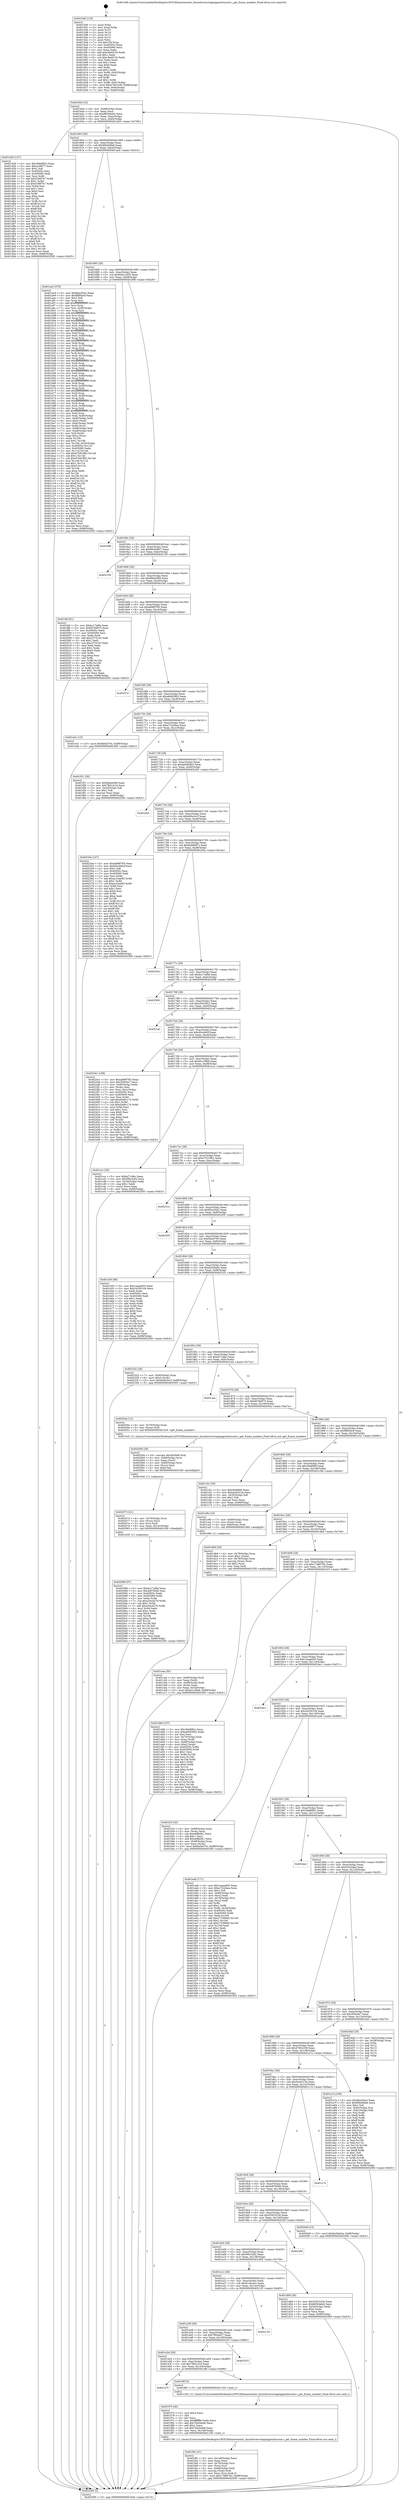 digraph "0x4015d0" {
  label = "0x4015d0 (/mnt/c/Users/mathe/Desktop/tcc/POCII/binaries/extr_linuxdriversstaginggreybususb.c_get_frame_number_Final-ollvm.out::main(0))"
  labelloc = "t"
  node[shape=record]

  Entry [label="",width=0.3,height=0.3,shape=circle,fillcolor=black,style=filled]
  "0x401644" [label="{
     0x401644 [32]\l
     | [instrs]\l
     &nbsp;&nbsp;0x401644 \<+6\>: mov -0x98(%rbp),%eax\l
     &nbsp;&nbsp;0x40164a \<+2\>: mov %eax,%ecx\l
     &nbsp;&nbsp;0x40164c \<+6\>: sub $0x8830deb0,%ecx\l
     &nbsp;&nbsp;0x401652 \<+6\>: mov %eax,-0xac(%rbp)\l
     &nbsp;&nbsp;0x401658 \<+6\>: mov %ecx,-0xb0(%rbp)\l
     &nbsp;&nbsp;0x40165e \<+6\>: je 0000000000401d26 \<main+0x756\>\l
  }"]
  "0x401d26" [label="{
     0x401d26 [147]\l
     | [instrs]\l
     &nbsp;&nbsp;0x401d26 \<+5\>: mov $0x3bb6f82c,%eax\l
     &nbsp;&nbsp;0x401d2b \<+5\>: mov $0xce3f877,%ecx\l
     &nbsp;&nbsp;0x401d30 \<+2\>: mov $0x1,%dl\l
     &nbsp;&nbsp;0x401d32 \<+7\>: mov 0x40505c,%esi\l
     &nbsp;&nbsp;0x401d39 \<+7\>: mov 0x405060,%edi\l
     &nbsp;&nbsp;0x401d40 \<+3\>: mov %esi,%r8d\l
     &nbsp;&nbsp;0x401d43 \<+7\>: add $0xf196f7e7,%r8d\l
     &nbsp;&nbsp;0x401d4a \<+4\>: sub $0x1,%r8d\l
     &nbsp;&nbsp;0x401d4e \<+7\>: sub $0xf196f7e7,%r8d\l
     &nbsp;&nbsp;0x401d55 \<+4\>: imul %r8d,%esi\l
     &nbsp;&nbsp;0x401d59 \<+3\>: and $0x1,%esi\l
     &nbsp;&nbsp;0x401d5c \<+3\>: cmp $0x0,%esi\l
     &nbsp;&nbsp;0x401d5f \<+4\>: sete %r9b\l
     &nbsp;&nbsp;0x401d63 \<+3\>: cmp $0xa,%edi\l
     &nbsp;&nbsp;0x401d66 \<+4\>: setl %r10b\l
     &nbsp;&nbsp;0x401d6a \<+3\>: mov %r9b,%r11b\l
     &nbsp;&nbsp;0x401d6d \<+4\>: xor $0xff,%r11b\l
     &nbsp;&nbsp;0x401d71 \<+3\>: mov %r10b,%bl\l
     &nbsp;&nbsp;0x401d74 \<+3\>: xor $0xff,%bl\l
     &nbsp;&nbsp;0x401d77 \<+3\>: xor $0x0,%dl\l
     &nbsp;&nbsp;0x401d7a \<+3\>: mov %r11b,%r14b\l
     &nbsp;&nbsp;0x401d7d \<+4\>: and $0x0,%r14b\l
     &nbsp;&nbsp;0x401d81 \<+3\>: and %dl,%r9b\l
     &nbsp;&nbsp;0x401d84 \<+3\>: mov %bl,%r15b\l
     &nbsp;&nbsp;0x401d87 \<+4\>: and $0x0,%r15b\l
     &nbsp;&nbsp;0x401d8b \<+3\>: and %dl,%r10b\l
     &nbsp;&nbsp;0x401d8e \<+3\>: or %r9b,%r14b\l
     &nbsp;&nbsp;0x401d91 \<+3\>: or %r10b,%r15b\l
     &nbsp;&nbsp;0x401d94 \<+3\>: xor %r15b,%r14b\l
     &nbsp;&nbsp;0x401d97 \<+3\>: or %bl,%r11b\l
     &nbsp;&nbsp;0x401d9a \<+4\>: xor $0xff,%r11b\l
     &nbsp;&nbsp;0x401d9e \<+3\>: or $0x0,%dl\l
     &nbsp;&nbsp;0x401da1 \<+3\>: and %dl,%r11b\l
     &nbsp;&nbsp;0x401da4 \<+3\>: or %r11b,%r14b\l
     &nbsp;&nbsp;0x401da7 \<+4\>: test $0x1,%r14b\l
     &nbsp;&nbsp;0x401dab \<+3\>: cmovne %ecx,%eax\l
     &nbsp;&nbsp;0x401dae \<+6\>: mov %eax,-0x98(%rbp)\l
     &nbsp;&nbsp;0x401db4 \<+5\>: jmp 0000000000402595 \<main+0xfc5\>\l
  }"]
  "0x401664" [label="{
     0x401664 [28]\l
     | [instrs]\l
     &nbsp;&nbsp;0x401664 \<+5\>: jmp 0000000000401669 \<main+0x99\>\l
     &nbsp;&nbsp;0x401669 \<+6\>: mov -0xac(%rbp),%eax\l
     &nbsp;&nbsp;0x40166f \<+5\>: sub $0x90b0d9a6,%eax\l
     &nbsp;&nbsp;0x401674 \<+6\>: mov %eax,-0xb4(%rbp)\l
     &nbsp;&nbsp;0x40167a \<+6\>: je 0000000000401ae4 \<main+0x514\>\l
  }"]
  Exit [label="",width=0.3,height=0.3,shape=circle,fillcolor=black,style=filled,peripheries=2]
  "0x401ae4" [label="{
     0x401ae4 [376]\l
     | [instrs]\l
     &nbsp;&nbsp;0x401ae4 \<+5\>: mov $0xf0ac05a2,%eax\l
     &nbsp;&nbsp;0x401ae9 \<+5\>: mov $0xffdf5dc9,%ecx\l
     &nbsp;&nbsp;0x401aee \<+2\>: mov $0x1,%dl\l
     &nbsp;&nbsp;0x401af0 \<+3\>: mov %rsp,%rsi\l
     &nbsp;&nbsp;0x401af3 \<+4\>: add $0xfffffffffffffff0,%rsi\l
     &nbsp;&nbsp;0x401af7 \<+3\>: mov %rsi,%rsp\l
     &nbsp;&nbsp;0x401afa \<+7\>: mov %rsi,-0x90(%rbp)\l
     &nbsp;&nbsp;0x401b01 \<+3\>: mov %rsp,%rsi\l
     &nbsp;&nbsp;0x401b04 \<+4\>: add $0xfffffffffffffff0,%rsi\l
     &nbsp;&nbsp;0x401b08 \<+3\>: mov %rsi,%rsp\l
     &nbsp;&nbsp;0x401b0b \<+3\>: mov %rsp,%rdi\l
     &nbsp;&nbsp;0x401b0e \<+4\>: add $0xfffffffffffffff0,%rdi\l
     &nbsp;&nbsp;0x401b12 \<+3\>: mov %rdi,%rsp\l
     &nbsp;&nbsp;0x401b15 \<+7\>: mov %rdi,-0x88(%rbp)\l
     &nbsp;&nbsp;0x401b1c \<+3\>: mov %rsp,%rdi\l
     &nbsp;&nbsp;0x401b1f \<+4\>: add $0xfffffffffffffff0,%rdi\l
     &nbsp;&nbsp;0x401b23 \<+3\>: mov %rdi,%rsp\l
     &nbsp;&nbsp;0x401b26 \<+4\>: mov %rdi,-0x80(%rbp)\l
     &nbsp;&nbsp;0x401b2a \<+3\>: mov %rsp,%rdi\l
     &nbsp;&nbsp;0x401b2d \<+4\>: add $0xfffffffffffffff0,%rdi\l
     &nbsp;&nbsp;0x401b31 \<+3\>: mov %rdi,%rsp\l
     &nbsp;&nbsp;0x401b34 \<+4\>: mov %rdi,-0x78(%rbp)\l
     &nbsp;&nbsp;0x401b38 \<+3\>: mov %rsp,%rdi\l
     &nbsp;&nbsp;0x401b3b \<+4\>: add $0xfffffffffffffff0,%rdi\l
     &nbsp;&nbsp;0x401b3f \<+3\>: mov %rdi,%rsp\l
     &nbsp;&nbsp;0x401b42 \<+4\>: mov %rdi,-0x70(%rbp)\l
     &nbsp;&nbsp;0x401b46 \<+3\>: mov %rsp,%rdi\l
     &nbsp;&nbsp;0x401b49 \<+4\>: add $0xfffffffffffffff0,%rdi\l
     &nbsp;&nbsp;0x401b4d \<+3\>: mov %rdi,%rsp\l
     &nbsp;&nbsp;0x401b50 \<+4\>: mov %rdi,-0x68(%rbp)\l
     &nbsp;&nbsp;0x401b54 \<+3\>: mov %rsp,%rdi\l
     &nbsp;&nbsp;0x401b57 \<+4\>: add $0xfffffffffffffff0,%rdi\l
     &nbsp;&nbsp;0x401b5b \<+3\>: mov %rdi,%rsp\l
     &nbsp;&nbsp;0x401b5e \<+4\>: mov %rdi,-0x60(%rbp)\l
     &nbsp;&nbsp;0x401b62 \<+3\>: mov %rsp,%rdi\l
     &nbsp;&nbsp;0x401b65 \<+4\>: add $0xfffffffffffffff0,%rdi\l
     &nbsp;&nbsp;0x401b69 \<+3\>: mov %rdi,%rsp\l
     &nbsp;&nbsp;0x401b6c \<+4\>: mov %rdi,-0x58(%rbp)\l
     &nbsp;&nbsp;0x401b70 \<+3\>: mov %rsp,%rdi\l
     &nbsp;&nbsp;0x401b73 \<+4\>: add $0xfffffffffffffff0,%rdi\l
     &nbsp;&nbsp;0x401b77 \<+3\>: mov %rdi,%rsp\l
     &nbsp;&nbsp;0x401b7a \<+4\>: mov %rdi,-0x50(%rbp)\l
     &nbsp;&nbsp;0x401b7e \<+3\>: mov %rsp,%rdi\l
     &nbsp;&nbsp;0x401b81 \<+4\>: add $0xfffffffffffffff0,%rdi\l
     &nbsp;&nbsp;0x401b85 \<+3\>: mov %rdi,%rsp\l
     &nbsp;&nbsp;0x401b88 \<+4\>: mov %rdi,-0x48(%rbp)\l
     &nbsp;&nbsp;0x401b8c \<+3\>: mov %rsp,%rdi\l
     &nbsp;&nbsp;0x401b8f \<+4\>: add $0xfffffffffffffff0,%rdi\l
     &nbsp;&nbsp;0x401b93 \<+3\>: mov %rdi,%rsp\l
     &nbsp;&nbsp;0x401b96 \<+4\>: mov %rdi,-0x40(%rbp)\l
     &nbsp;&nbsp;0x401b9a \<+7\>: mov -0x90(%rbp),%rdi\l
     &nbsp;&nbsp;0x401ba1 \<+6\>: movl $0x0,(%rdi)\l
     &nbsp;&nbsp;0x401ba7 \<+7\>: mov -0x9c(%rbp),%r8d\l
     &nbsp;&nbsp;0x401bae \<+3\>: mov %r8d,(%rsi)\l
     &nbsp;&nbsp;0x401bb1 \<+7\>: mov -0x88(%rbp),%rdi\l
     &nbsp;&nbsp;0x401bb8 \<+7\>: mov -0xa8(%rbp),%r9\l
     &nbsp;&nbsp;0x401bbf \<+3\>: mov %r9,(%rdi)\l
     &nbsp;&nbsp;0x401bc2 \<+3\>: cmpl $0x2,(%rsi)\l
     &nbsp;&nbsp;0x401bc5 \<+4\>: setne %r10b\l
     &nbsp;&nbsp;0x401bc9 \<+4\>: and $0x1,%r10b\l
     &nbsp;&nbsp;0x401bcd \<+4\>: mov %r10b,-0x35(%rbp)\l
     &nbsp;&nbsp;0x401bd1 \<+8\>: mov 0x40505c,%r11d\l
     &nbsp;&nbsp;0x401bd9 \<+7\>: mov 0x405060,%ebx\l
     &nbsp;&nbsp;0x401be0 \<+3\>: mov %r11d,%r14d\l
     &nbsp;&nbsp;0x401be3 \<+7\>: add $0xd7b91883,%r14d\l
     &nbsp;&nbsp;0x401bea \<+4\>: sub $0x1,%r14d\l
     &nbsp;&nbsp;0x401bee \<+7\>: sub $0xd7b91883,%r14d\l
     &nbsp;&nbsp;0x401bf5 \<+4\>: imul %r14d,%r11d\l
     &nbsp;&nbsp;0x401bf9 \<+4\>: and $0x1,%r11d\l
     &nbsp;&nbsp;0x401bfd \<+4\>: cmp $0x0,%r11d\l
     &nbsp;&nbsp;0x401c01 \<+4\>: sete %r10b\l
     &nbsp;&nbsp;0x401c05 \<+3\>: cmp $0xa,%ebx\l
     &nbsp;&nbsp;0x401c08 \<+4\>: setl %r15b\l
     &nbsp;&nbsp;0x401c0c \<+3\>: mov %r10b,%r12b\l
     &nbsp;&nbsp;0x401c0f \<+4\>: xor $0xff,%r12b\l
     &nbsp;&nbsp;0x401c13 \<+3\>: mov %r15b,%r13b\l
     &nbsp;&nbsp;0x401c16 \<+4\>: xor $0xff,%r13b\l
     &nbsp;&nbsp;0x401c1a \<+3\>: xor $0x1,%dl\l
     &nbsp;&nbsp;0x401c1d \<+3\>: mov %r12b,%sil\l
     &nbsp;&nbsp;0x401c20 \<+4\>: and $0xff,%sil\l
     &nbsp;&nbsp;0x401c24 \<+3\>: and %dl,%r10b\l
     &nbsp;&nbsp;0x401c27 \<+3\>: mov %r13b,%dil\l
     &nbsp;&nbsp;0x401c2a \<+4\>: and $0xff,%dil\l
     &nbsp;&nbsp;0x401c2e \<+3\>: and %dl,%r15b\l
     &nbsp;&nbsp;0x401c31 \<+3\>: or %r10b,%sil\l
     &nbsp;&nbsp;0x401c34 \<+3\>: or %r15b,%dil\l
     &nbsp;&nbsp;0x401c37 \<+3\>: xor %dil,%sil\l
     &nbsp;&nbsp;0x401c3a \<+3\>: or %r13b,%r12b\l
     &nbsp;&nbsp;0x401c3d \<+4\>: xor $0xff,%r12b\l
     &nbsp;&nbsp;0x401c41 \<+3\>: or $0x1,%dl\l
     &nbsp;&nbsp;0x401c44 \<+3\>: and %dl,%r12b\l
     &nbsp;&nbsp;0x401c47 \<+3\>: or %r12b,%sil\l
     &nbsp;&nbsp;0x401c4a \<+4\>: test $0x1,%sil\l
     &nbsp;&nbsp;0x401c4e \<+3\>: cmovne %ecx,%eax\l
     &nbsp;&nbsp;0x401c51 \<+6\>: mov %eax,-0x98(%rbp)\l
     &nbsp;&nbsp;0x401c57 \<+5\>: jmp 0000000000402595 \<main+0xfc5\>\l
  }"]
  "0x401680" [label="{
     0x401680 [28]\l
     | [instrs]\l
     &nbsp;&nbsp;0x401680 \<+5\>: jmp 0000000000401685 \<main+0xb5\>\l
     &nbsp;&nbsp;0x401685 \<+6\>: mov -0xac(%rbp),%eax\l
     &nbsp;&nbsp;0x40168b \<+5\>: sub $0x94b12e05,%eax\l
     &nbsp;&nbsp;0x401690 \<+6\>: mov %eax,-0xb8(%rbp)\l
     &nbsp;&nbsp;0x401696 \<+6\>: je 00000000004020f8 \<main+0xb28\>\l
  }"]
  "0x402088" [label="{
     0x402088 [97]\l
     | [instrs]\l
     &nbsp;&nbsp;0x402088 \<+5\>: mov $0xbc17a9fa,%eax\l
     &nbsp;&nbsp;0x40208d \<+5\>: mov $0x4df760d0,%esi\l
     &nbsp;&nbsp;0x402092 \<+7\>: mov 0x40505c,%edx\l
     &nbsp;&nbsp;0x402099 \<+8\>: mov 0x405060,%r8d\l
     &nbsp;&nbsp;0x4020a1 \<+3\>: mov %edx,%r9d\l
     &nbsp;&nbsp;0x4020a4 \<+7\>: sub $0xa34cd276,%r9d\l
     &nbsp;&nbsp;0x4020ab \<+4\>: sub $0x1,%r9d\l
     &nbsp;&nbsp;0x4020af \<+7\>: add $0xa34cd276,%r9d\l
     &nbsp;&nbsp;0x4020b6 \<+4\>: imul %r9d,%edx\l
     &nbsp;&nbsp;0x4020ba \<+3\>: and $0x1,%edx\l
     &nbsp;&nbsp;0x4020bd \<+3\>: cmp $0x0,%edx\l
     &nbsp;&nbsp;0x4020c0 \<+4\>: sete %r10b\l
     &nbsp;&nbsp;0x4020c4 \<+4\>: cmp $0xa,%r8d\l
     &nbsp;&nbsp;0x4020c8 \<+4\>: setl %r11b\l
     &nbsp;&nbsp;0x4020cc \<+3\>: mov %r10b,%bl\l
     &nbsp;&nbsp;0x4020cf \<+3\>: and %r11b,%bl\l
     &nbsp;&nbsp;0x4020d2 \<+3\>: xor %r11b,%r10b\l
     &nbsp;&nbsp;0x4020d5 \<+3\>: or %r10b,%bl\l
     &nbsp;&nbsp;0x4020d8 \<+3\>: test $0x1,%bl\l
     &nbsp;&nbsp;0x4020db \<+3\>: cmovne %esi,%eax\l
     &nbsp;&nbsp;0x4020de \<+6\>: mov %eax,-0x98(%rbp)\l
     &nbsp;&nbsp;0x4020e4 \<+5\>: jmp 0000000000402595 \<main+0xfc5\>\l
  }"]
  "0x4020f8" [label="{
     0x4020f8\l
  }", style=dashed]
  "0x40169c" [label="{
     0x40169c [28]\l
     | [instrs]\l
     &nbsp;&nbsp;0x40169c \<+5\>: jmp 00000000004016a1 \<main+0xd1\>\l
     &nbsp;&nbsp;0x4016a1 \<+6\>: mov -0xac(%rbp),%eax\l
     &nbsp;&nbsp;0x4016a7 \<+5\>: sub $0x992048c7,%eax\l
     &nbsp;&nbsp;0x4016ac \<+6\>: mov %eax,-0xbc(%rbp)\l
     &nbsp;&nbsp;0x4016b2 \<+6\>: je 0000000000402159 \<main+0xb89\>\l
  }"]
  "0x402073" [label="{
     0x402073 [21]\l
     | [instrs]\l
     &nbsp;&nbsp;0x402073 \<+4\>: mov -0x70(%rbp),%rcx\l
     &nbsp;&nbsp;0x402077 \<+3\>: mov (%rcx),%rcx\l
     &nbsp;&nbsp;0x40207a \<+3\>: mov %rcx,%rdi\l
     &nbsp;&nbsp;0x40207d \<+6\>: mov %eax,-0x14c(%rbp)\l
     &nbsp;&nbsp;0x402083 \<+5\>: call 0000000000401030 \<free@plt\>\l
     | [calls]\l
     &nbsp;&nbsp;0x401030 \{1\} (unknown)\l
  }"]
  "0x402159" [label="{
     0x402159\l
  }", style=dashed]
  "0x4016b8" [label="{
     0x4016b8 [28]\l
     | [instrs]\l
     &nbsp;&nbsp;0x4016b8 \<+5\>: jmp 00000000004016bd \<main+0xed\>\l
     &nbsp;&nbsp;0x4016bd \<+6\>: mov -0xac(%rbp),%eax\l
     &nbsp;&nbsp;0x4016c3 \<+5\>: sub $0x9feba589,%eax\l
     &nbsp;&nbsp;0x4016c8 \<+6\>: mov %eax,-0xc0(%rbp)\l
     &nbsp;&nbsp;0x4016ce \<+6\>: je 0000000000401fef \<main+0xa1f\>\l
  }"]
  "0x402056" [label="{
     0x402056 [29]\l
     | [instrs]\l
     &nbsp;&nbsp;0x402056 \<+10\>: movabs $0x4030d6,%rdi\l
     &nbsp;&nbsp;0x402060 \<+4\>: mov -0x60(%rbp),%rcx\l
     &nbsp;&nbsp;0x402064 \<+2\>: mov %eax,(%rcx)\l
     &nbsp;&nbsp;0x402066 \<+4\>: mov -0x60(%rbp),%rcx\l
     &nbsp;&nbsp;0x40206a \<+2\>: mov (%rcx),%esi\l
     &nbsp;&nbsp;0x40206c \<+2\>: mov $0x0,%al\l
     &nbsp;&nbsp;0x40206e \<+5\>: call 0000000000401040 \<printf@plt\>\l
     | [calls]\l
     &nbsp;&nbsp;0x401040 \{1\} (unknown)\l
  }"]
  "0x401fef" [label="{
     0x401fef [91]\l
     | [instrs]\l
     &nbsp;&nbsp;0x401fef \<+5\>: mov $0xbc17a9fa,%eax\l
     &nbsp;&nbsp;0x401ff4 \<+5\>: mov $0xfd79d975,%ecx\l
     &nbsp;&nbsp;0x401ff9 \<+7\>: mov 0x40505c,%edx\l
     &nbsp;&nbsp;0x402000 \<+7\>: mov 0x405060,%esi\l
     &nbsp;&nbsp;0x402007 \<+2\>: mov %edx,%edi\l
     &nbsp;&nbsp;0x402009 \<+6\>: add $0x2374143,%edi\l
     &nbsp;&nbsp;0x40200f \<+3\>: sub $0x1,%edi\l
     &nbsp;&nbsp;0x402012 \<+6\>: sub $0x2374143,%edi\l
     &nbsp;&nbsp;0x402018 \<+3\>: imul %edi,%edx\l
     &nbsp;&nbsp;0x40201b \<+3\>: and $0x1,%edx\l
     &nbsp;&nbsp;0x40201e \<+3\>: cmp $0x0,%edx\l
     &nbsp;&nbsp;0x402021 \<+4\>: sete %r8b\l
     &nbsp;&nbsp;0x402025 \<+3\>: cmp $0xa,%esi\l
     &nbsp;&nbsp;0x402028 \<+4\>: setl %r9b\l
     &nbsp;&nbsp;0x40202c \<+3\>: mov %r8b,%r10b\l
     &nbsp;&nbsp;0x40202f \<+3\>: and %r9b,%r10b\l
     &nbsp;&nbsp;0x402032 \<+3\>: xor %r9b,%r8b\l
     &nbsp;&nbsp;0x402035 \<+3\>: or %r8b,%r10b\l
     &nbsp;&nbsp;0x402038 \<+4\>: test $0x1,%r10b\l
     &nbsp;&nbsp;0x40203c \<+3\>: cmovne %ecx,%eax\l
     &nbsp;&nbsp;0x40203f \<+6\>: mov %eax,-0x98(%rbp)\l
     &nbsp;&nbsp;0x402045 \<+5\>: jmp 0000000000402595 \<main+0xfc5\>\l
  }"]
  "0x4016d4" [label="{
     0x4016d4 [28]\l
     | [instrs]\l
     &nbsp;&nbsp;0x4016d4 \<+5\>: jmp 00000000004016d9 \<main+0x109\>\l
     &nbsp;&nbsp;0x4016d9 \<+6\>: mov -0xac(%rbp),%eax\l
     &nbsp;&nbsp;0x4016df \<+5\>: sub $0xa698f785,%eax\l
     &nbsp;&nbsp;0x4016e4 \<+6\>: mov %eax,-0xc4(%rbp)\l
     &nbsp;&nbsp;0x4016ea \<+6\>: je 000000000040257d \<main+0xfad\>\l
  }"]
  "0x401f9c" [label="{
     0x401f9c [41]\l
     | [instrs]\l
     &nbsp;&nbsp;0x401f9c \<+6\>: mov -0x148(%rbp),%ecx\l
     &nbsp;&nbsp;0x401fa2 \<+3\>: imul %eax,%ecx\l
     &nbsp;&nbsp;0x401fa5 \<+4\>: mov -0x70(%rbp),%rsi\l
     &nbsp;&nbsp;0x401fa9 \<+3\>: mov (%rsi),%rsi\l
     &nbsp;&nbsp;0x401fac \<+4\>: mov -0x68(%rbp),%rdi\l
     &nbsp;&nbsp;0x401fb0 \<+3\>: movslq (%rdi),%rdi\l
     &nbsp;&nbsp;0x401fb3 \<+3\>: mov %ecx,(%rsi,%rdi,4)\l
     &nbsp;&nbsp;0x401fb6 \<+10\>: movl $0x17d86762,-0x98(%rbp)\l
     &nbsp;&nbsp;0x401fc0 \<+5\>: jmp 0000000000402595 \<main+0xfc5\>\l
  }"]
  "0x40257d" [label="{
     0x40257d\l
  }", style=dashed]
  "0x4016f0" [label="{
     0x4016f0 [28]\l
     | [instrs]\l
     &nbsp;&nbsp;0x4016f0 \<+5\>: jmp 00000000004016f5 \<main+0x125\>\l
     &nbsp;&nbsp;0x4016f5 \<+6\>: mov -0xac(%rbp),%eax\l
     &nbsp;&nbsp;0x4016fb \<+5\>: sub $0xa6d93902,%eax\l
     &nbsp;&nbsp;0x401700 \<+6\>: mov %eax,-0xc8(%rbp)\l
     &nbsp;&nbsp;0x401706 \<+6\>: je 0000000000401e41 \<main+0x871\>\l
  }"]
  "0x401f74" [label="{
     0x401f74 [40]\l
     | [instrs]\l
     &nbsp;&nbsp;0x401f74 \<+5\>: mov $0x2,%ecx\l
     &nbsp;&nbsp;0x401f79 \<+1\>: cltd\l
     &nbsp;&nbsp;0x401f7a \<+2\>: idiv %ecx\l
     &nbsp;&nbsp;0x401f7c \<+6\>: imul $0xfffffffe,%edx,%ecx\l
     &nbsp;&nbsp;0x401f82 \<+6\>: add $0x7642bde6,%ecx\l
     &nbsp;&nbsp;0x401f88 \<+3\>: add $0x1,%ecx\l
     &nbsp;&nbsp;0x401f8b \<+6\>: sub $0x7642bde6,%ecx\l
     &nbsp;&nbsp;0x401f91 \<+6\>: mov %ecx,-0x148(%rbp)\l
     &nbsp;&nbsp;0x401f97 \<+5\>: call 0000000000401160 \<next_i\>\l
     | [calls]\l
     &nbsp;&nbsp;0x401160 \{1\} (/mnt/c/Users/mathe/Desktop/tcc/POCII/binaries/extr_linuxdriversstaginggreybususb.c_get_frame_number_Final-ollvm.out::next_i)\l
  }"]
  "0x401e41" [label="{
     0x401e41 [15]\l
     | [instrs]\l
     &nbsp;&nbsp;0x401e41 \<+10\>: movl $0xf4eb470c,-0x98(%rbp)\l
     &nbsp;&nbsp;0x401e4b \<+5\>: jmp 0000000000402595 \<main+0xfc5\>\l
  }"]
  "0x40170c" [label="{
     0x40170c [28]\l
     | [instrs]\l
     &nbsp;&nbsp;0x40170c \<+5\>: jmp 0000000000401711 \<main+0x141\>\l
     &nbsp;&nbsp;0x401711 \<+6\>: mov -0xac(%rbp),%eax\l
     &nbsp;&nbsp;0x401717 \<+5\>: sub $0xa722d4ea,%eax\l
     &nbsp;&nbsp;0x40171c \<+6\>: mov %eax,-0xcc(%rbp)\l
     &nbsp;&nbsp;0x401722 \<+6\>: je 0000000000401f51 \<main+0x981\>\l
  }"]
  "0x401a70" [label="{
     0x401a70\l
  }", style=dashed]
  "0x401f51" [label="{
     0x401f51 [30]\l
     | [instrs]\l
     &nbsp;&nbsp;0x401f51 \<+5\>: mov $0x9feba589,%eax\l
     &nbsp;&nbsp;0x401f56 \<+5\>: mov $0x7f641b1d,%ecx\l
     &nbsp;&nbsp;0x401f5b \<+3\>: mov -0x2d(%rbp),%dl\l
     &nbsp;&nbsp;0x401f5e \<+3\>: test $0x1,%dl\l
     &nbsp;&nbsp;0x401f61 \<+3\>: cmovne %ecx,%eax\l
     &nbsp;&nbsp;0x401f64 \<+6\>: mov %eax,-0x98(%rbp)\l
     &nbsp;&nbsp;0x401f6a \<+5\>: jmp 0000000000402595 \<main+0xfc5\>\l
  }"]
  "0x401728" [label="{
     0x401728 [28]\l
     | [instrs]\l
     &nbsp;&nbsp;0x401728 \<+5\>: jmp 000000000040172d \<main+0x15d\>\l
     &nbsp;&nbsp;0x40172d \<+6\>: mov -0xac(%rbp),%eax\l
     &nbsp;&nbsp;0x401733 \<+5\>: sub $0xab856d43,%eax\l
     &nbsp;&nbsp;0x401738 \<+6\>: mov %eax,-0xd0(%rbp)\l
     &nbsp;&nbsp;0x40173e \<+6\>: je 00000000004022b3 \<main+0xce3\>\l
  }"]
  "0x401f6f" [label="{
     0x401f6f [5]\l
     | [instrs]\l
     &nbsp;&nbsp;0x401f6f \<+5\>: call 0000000000401160 \<next_i\>\l
     | [calls]\l
     &nbsp;&nbsp;0x401160 \{1\} (/mnt/c/Users/mathe/Desktop/tcc/POCII/binaries/extr_linuxdriversstaginggreybususb.c_get_frame_number_Final-ollvm.out::next_i)\l
  }"]
  "0x4022b3" [label="{
     0x4022b3\l
  }", style=dashed]
  "0x401744" [label="{
     0x401744 [28]\l
     | [instrs]\l
     &nbsp;&nbsp;0x401744 \<+5\>: jmp 0000000000401749 \<main+0x179\>\l
     &nbsp;&nbsp;0x401749 \<+6\>: mov -0xac(%rbp),%eax\l
     &nbsp;&nbsp;0x40174f \<+5\>: sub $0xb06e3e1f,%eax\l
     &nbsp;&nbsp;0x401754 \<+6\>: mov %eax,-0xd4(%rbp)\l
     &nbsp;&nbsp;0x40175a \<+6\>: je 000000000040234e \<main+0xd7e\>\l
  }"]
  "0x401a54" [label="{
     0x401a54 [28]\l
     | [instrs]\l
     &nbsp;&nbsp;0x401a54 \<+5\>: jmp 0000000000401a59 \<main+0x489\>\l
     &nbsp;&nbsp;0x401a59 \<+6\>: mov -0xac(%rbp),%eax\l
     &nbsp;&nbsp;0x401a5f \<+5\>: sub $0x7f641b1d,%eax\l
     &nbsp;&nbsp;0x401a64 \<+6\>: mov %eax,-0x144(%rbp)\l
     &nbsp;&nbsp;0x401a6a \<+6\>: je 0000000000401f6f \<main+0x99f\>\l
  }"]
  "0x40234e" [label="{
     0x40234e [147]\l
     | [instrs]\l
     &nbsp;&nbsp;0x40234e \<+5\>: mov $0xa698f785,%eax\l
     &nbsp;&nbsp;0x402353 \<+5\>: mov $0xd0c446cf,%ecx\l
     &nbsp;&nbsp;0x402358 \<+2\>: mov $0x1,%dl\l
     &nbsp;&nbsp;0x40235a \<+7\>: mov 0x40505c,%esi\l
     &nbsp;&nbsp;0x402361 \<+7\>: mov 0x405060,%edi\l
     &nbsp;&nbsp;0x402368 \<+3\>: mov %esi,%r8d\l
     &nbsp;&nbsp;0x40236b \<+7\>: add $0xac24ae83,%r8d\l
     &nbsp;&nbsp;0x402372 \<+4\>: sub $0x1,%r8d\l
     &nbsp;&nbsp;0x402376 \<+7\>: sub $0xac24ae83,%r8d\l
     &nbsp;&nbsp;0x40237d \<+4\>: imul %r8d,%esi\l
     &nbsp;&nbsp;0x402381 \<+3\>: and $0x1,%esi\l
     &nbsp;&nbsp;0x402384 \<+3\>: cmp $0x0,%esi\l
     &nbsp;&nbsp;0x402387 \<+4\>: sete %r9b\l
     &nbsp;&nbsp;0x40238b \<+3\>: cmp $0xa,%edi\l
     &nbsp;&nbsp;0x40238e \<+4\>: setl %r10b\l
     &nbsp;&nbsp;0x402392 \<+3\>: mov %r9b,%r11b\l
     &nbsp;&nbsp;0x402395 \<+4\>: xor $0xff,%r11b\l
     &nbsp;&nbsp;0x402399 \<+3\>: mov %r10b,%bl\l
     &nbsp;&nbsp;0x40239c \<+3\>: xor $0xff,%bl\l
     &nbsp;&nbsp;0x40239f \<+3\>: xor $0x1,%dl\l
     &nbsp;&nbsp;0x4023a2 \<+3\>: mov %r11b,%r14b\l
     &nbsp;&nbsp;0x4023a5 \<+4\>: and $0xff,%r14b\l
     &nbsp;&nbsp;0x4023a9 \<+3\>: and %dl,%r9b\l
     &nbsp;&nbsp;0x4023ac \<+3\>: mov %bl,%r15b\l
     &nbsp;&nbsp;0x4023af \<+4\>: and $0xff,%r15b\l
     &nbsp;&nbsp;0x4023b3 \<+3\>: and %dl,%r10b\l
     &nbsp;&nbsp;0x4023b6 \<+3\>: or %r9b,%r14b\l
     &nbsp;&nbsp;0x4023b9 \<+3\>: or %r10b,%r15b\l
     &nbsp;&nbsp;0x4023bc \<+3\>: xor %r15b,%r14b\l
     &nbsp;&nbsp;0x4023bf \<+3\>: or %bl,%r11b\l
     &nbsp;&nbsp;0x4023c2 \<+4\>: xor $0xff,%r11b\l
     &nbsp;&nbsp;0x4023c6 \<+3\>: or $0x1,%dl\l
     &nbsp;&nbsp;0x4023c9 \<+3\>: and %dl,%r11b\l
     &nbsp;&nbsp;0x4023cc \<+3\>: or %r11b,%r14b\l
     &nbsp;&nbsp;0x4023cf \<+4\>: test $0x1,%r14b\l
     &nbsp;&nbsp;0x4023d3 \<+3\>: cmovne %ecx,%eax\l
     &nbsp;&nbsp;0x4023d6 \<+6\>: mov %eax,-0x98(%rbp)\l
     &nbsp;&nbsp;0x4023dc \<+5\>: jmp 0000000000402595 \<main+0xfc5\>\l
  }"]
  "0x401760" [label="{
     0x401760 [28]\l
     | [instrs]\l
     &nbsp;&nbsp;0x401760 \<+5\>: jmp 0000000000401765 \<main+0x195\>\l
     &nbsp;&nbsp;0x401765 \<+6\>: mov -0xac(%rbp),%eax\l
     &nbsp;&nbsp;0x40176b \<+5\>: sub $0xba88d97c,%eax\l
     &nbsp;&nbsp;0x401770 \<+6\>: mov %eax,-0xd8(%rbp)\l
     &nbsp;&nbsp;0x401776 \<+6\>: je 000000000040220a \<main+0xc3a\>\l
  }"]
  "0x402553" [label="{
     0x402553\l
  }", style=dashed]
  "0x40220a" [label="{
     0x40220a\l
  }", style=dashed]
  "0x40177c" [label="{
     0x40177c [28]\l
     | [instrs]\l
     &nbsp;&nbsp;0x40177c \<+5\>: jmp 0000000000401781 \<main+0x1b1\>\l
     &nbsp;&nbsp;0x401781 \<+6\>: mov -0xac(%rbp),%eax\l
     &nbsp;&nbsp;0x401787 \<+5\>: sub $0xbc17a9fa,%eax\l
     &nbsp;&nbsp;0x40178c \<+6\>: mov %eax,-0xdc(%rbp)\l
     &nbsp;&nbsp;0x401792 \<+6\>: je 0000000000402506 \<main+0xf36\>\l
  }"]
  "0x401a38" [label="{
     0x401a38 [28]\l
     | [instrs]\l
     &nbsp;&nbsp;0x401a38 \<+5\>: jmp 0000000000401a3d \<main+0x46d\>\l
     &nbsp;&nbsp;0x401a3d \<+6\>: mov -0xac(%rbp),%eax\l
     &nbsp;&nbsp;0x401a43 \<+5\>: sub $0x7f00ab27,%eax\l
     &nbsp;&nbsp;0x401a48 \<+6\>: mov %eax,-0x140(%rbp)\l
     &nbsp;&nbsp;0x401a4e \<+6\>: je 0000000000402553 \<main+0xf83\>\l
  }"]
  "0x402506" [label="{
     0x402506\l
  }", style=dashed]
  "0x401798" [label="{
     0x401798 [28]\l
     | [instrs]\l
     &nbsp;&nbsp;0x401798 \<+5\>: jmp 000000000040179d \<main+0x1cd\>\l
     &nbsp;&nbsp;0x40179d \<+6\>: mov -0xac(%rbp),%eax\l
     &nbsp;&nbsp;0x4017a3 \<+5\>: sub $0xc05c39c2,%eax\l
     &nbsp;&nbsp;0x4017a8 \<+6\>: mov %eax,-0xe0(%rbp)\l
     &nbsp;&nbsp;0x4017ae \<+6\>: je 00000000004021af \<main+0xbdf\>\l
  }"]
  "0x402135" [label="{
     0x402135\l
  }", style=dashed]
  "0x4021af" [label="{
     0x4021af\l
  }", style=dashed]
  "0x4017b4" [label="{
     0x4017b4 [28]\l
     | [instrs]\l
     &nbsp;&nbsp;0x4017b4 \<+5\>: jmp 00000000004017b9 \<main+0x1e9\>\l
     &nbsp;&nbsp;0x4017b9 \<+6\>: mov -0xac(%rbp),%eax\l
     &nbsp;&nbsp;0x4017bf \<+5\>: sub $0xd0c446cf,%eax\l
     &nbsp;&nbsp;0x4017c4 \<+6\>: mov %eax,-0xe4(%rbp)\l
     &nbsp;&nbsp;0x4017ca \<+6\>: je 00000000004023e1 \<main+0xe11\>\l
  }"]
  "0x401dd6" [label="{
     0x401dd6 [107]\l
     | [instrs]\l
     &nbsp;&nbsp;0x401dd6 \<+5\>: mov $0x3bb6f82c,%ecx\l
     &nbsp;&nbsp;0x401ddb \<+5\>: mov $0xa6d93902,%edx\l
     &nbsp;&nbsp;0x401de0 \<+2\>: xor %esi,%esi\l
     &nbsp;&nbsp;0x401de2 \<+4\>: mov -0x70(%rbp),%rdi\l
     &nbsp;&nbsp;0x401de6 \<+3\>: mov %rax,(%rdi)\l
     &nbsp;&nbsp;0x401de9 \<+4\>: mov -0x68(%rbp),%rax\l
     &nbsp;&nbsp;0x401ded \<+6\>: movl $0x0,(%rax)\l
     &nbsp;&nbsp;0x401df3 \<+8\>: mov 0x40505c,%r8d\l
     &nbsp;&nbsp;0x401dfb \<+8\>: mov 0x405060,%r9d\l
     &nbsp;&nbsp;0x401e03 \<+3\>: sub $0x1,%esi\l
     &nbsp;&nbsp;0x401e06 \<+3\>: mov %r8d,%r10d\l
     &nbsp;&nbsp;0x401e09 \<+3\>: add %esi,%r10d\l
     &nbsp;&nbsp;0x401e0c \<+4\>: imul %r10d,%r8d\l
     &nbsp;&nbsp;0x401e10 \<+4\>: and $0x1,%r8d\l
     &nbsp;&nbsp;0x401e14 \<+4\>: cmp $0x0,%r8d\l
     &nbsp;&nbsp;0x401e18 \<+4\>: sete %r11b\l
     &nbsp;&nbsp;0x401e1c \<+4\>: cmp $0xa,%r9d\l
     &nbsp;&nbsp;0x401e20 \<+3\>: setl %bl\l
     &nbsp;&nbsp;0x401e23 \<+3\>: mov %r11b,%r14b\l
     &nbsp;&nbsp;0x401e26 \<+3\>: and %bl,%r14b\l
     &nbsp;&nbsp;0x401e29 \<+3\>: xor %bl,%r11b\l
     &nbsp;&nbsp;0x401e2c \<+3\>: or %r11b,%r14b\l
     &nbsp;&nbsp;0x401e2f \<+4\>: test $0x1,%r14b\l
     &nbsp;&nbsp;0x401e33 \<+3\>: cmovne %edx,%ecx\l
     &nbsp;&nbsp;0x401e36 \<+6\>: mov %ecx,-0x98(%rbp)\l
     &nbsp;&nbsp;0x401e3c \<+5\>: jmp 0000000000402595 \<main+0xfc5\>\l
  }"]
  "0x4023e1" [label="{
     0x4023e1 [108]\l
     | [instrs]\l
     &nbsp;&nbsp;0x4023e1 \<+5\>: mov $0xa698f785,%eax\l
     &nbsp;&nbsp;0x4023e6 \<+5\>: mov $0x3f3fc0e7,%ecx\l
     &nbsp;&nbsp;0x4023eb \<+7\>: mov -0x90(%rbp),%rdx\l
     &nbsp;&nbsp;0x4023f2 \<+2\>: mov (%rdx),%esi\l
     &nbsp;&nbsp;0x4023f4 \<+3\>: mov %esi,-0x2c(%rbp)\l
     &nbsp;&nbsp;0x4023f7 \<+7\>: mov 0x40505c,%esi\l
     &nbsp;&nbsp;0x4023fe \<+7\>: mov 0x405060,%edi\l
     &nbsp;&nbsp;0x402405 \<+3\>: mov %esi,%r8d\l
     &nbsp;&nbsp;0x402408 \<+7\>: add $0xd3e8c174,%r8d\l
     &nbsp;&nbsp;0x40240f \<+4\>: sub $0x1,%r8d\l
     &nbsp;&nbsp;0x402413 \<+7\>: sub $0xd3e8c174,%r8d\l
     &nbsp;&nbsp;0x40241a \<+4\>: imul %r8d,%esi\l
     &nbsp;&nbsp;0x40241e \<+3\>: and $0x1,%esi\l
     &nbsp;&nbsp;0x402421 \<+3\>: cmp $0x0,%esi\l
     &nbsp;&nbsp;0x402424 \<+4\>: sete %r9b\l
     &nbsp;&nbsp;0x402428 \<+3\>: cmp $0xa,%edi\l
     &nbsp;&nbsp;0x40242b \<+4\>: setl %r10b\l
     &nbsp;&nbsp;0x40242f \<+3\>: mov %r9b,%r11b\l
     &nbsp;&nbsp;0x402432 \<+3\>: and %r10b,%r11b\l
     &nbsp;&nbsp;0x402435 \<+3\>: xor %r10b,%r9b\l
     &nbsp;&nbsp;0x402438 \<+3\>: or %r9b,%r11b\l
     &nbsp;&nbsp;0x40243b \<+4\>: test $0x1,%r11b\l
     &nbsp;&nbsp;0x40243f \<+3\>: cmovne %ecx,%eax\l
     &nbsp;&nbsp;0x402442 \<+6\>: mov %eax,-0x98(%rbp)\l
     &nbsp;&nbsp;0x402448 \<+5\>: jmp 0000000000402595 \<main+0xfc5\>\l
  }"]
  "0x4017d0" [label="{
     0x4017d0 [28]\l
     | [instrs]\l
     &nbsp;&nbsp;0x4017d0 \<+5\>: jmp 00000000004017d5 \<main+0x205\>\l
     &nbsp;&nbsp;0x4017d5 \<+6\>: mov -0xac(%rbp),%eax\l
     &nbsp;&nbsp;0x4017db \<+5\>: sub $0xdcc19fa4,%eax\l
     &nbsp;&nbsp;0x4017e0 \<+6\>: mov %eax,-0xe8(%rbp)\l
     &nbsp;&nbsp;0x4017e6 \<+6\>: je 0000000000401ccc \<main+0x6fc\>\l
  }"]
  "0x401a1c" [label="{
     0x401a1c [28]\l
     | [instrs]\l
     &nbsp;&nbsp;0x401a1c \<+5\>: jmp 0000000000401a21 \<main+0x451\>\l
     &nbsp;&nbsp;0x401a21 \<+6\>: mov -0xac(%rbp),%eax\l
     &nbsp;&nbsp;0x401a27 \<+5\>: sub $0x614bcecc,%eax\l
     &nbsp;&nbsp;0x401a2c \<+6\>: mov %eax,-0x13c(%rbp)\l
     &nbsp;&nbsp;0x401a32 \<+6\>: je 0000000000402135 \<main+0xb65\>\l
  }"]
  "0x401ccc" [label="{
     0x401ccc [30]\l
     | [instrs]\l
     &nbsp;&nbsp;0x401ccc \<+5\>: mov $0xfa71dfec,%eax\l
     &nbsp;&nbsp;0x401cd1 \<+5\>: mov $0x5f0c3c62,%ecx\l
     &nbsp;&nbsp;0x401cd6 \<+3\>: mov -0x34(%rbp),%edx\l
     &nbsp;&nbsp;0x401cd9 \<+3\>: cmp $0x1,%edx\l
     &nbsp;&nbsp;0x401cdc \<+3\>: cmovl %ecx,%eax\l
     &nbsp;&nbsp;0x401cdf \<+6\>: mov %eax,-0x98(%rbp)\l
     &nbsp;&nbsp;0x401ce5 \<+5\>: jmp 0000000000402595 \<main+0xfc5\>\l
  }"]
  "0x4017ec" [label="{
     0x4017ec [28]\l
     | [instrs]\l
     &nbsp;&nbsp;0x4017ec \<+5\>: jmp 00000000004017f1 \<main+0x221\>\l
     &nbsp;&nbsp;0x4017f1 \<+6\>: mov -0xac(%rbp),%eax\l
     &nbsp;&nbsp;0x4017f7 \<+5\>: sub $0xe70129b1,%eax\l
     &nbsp;&nbsp;0x4017fc \<+6\>: mov %eax,-0xec(%rbp)\l
     &nbsp;&nbsp;0x401802 \<+6\>: je 000000000040231e \<main+0xd4e\>\l
  }"]
  "0x401d08" [label="{
     0x401d08 [30]\l
     | [instrs]\l
     &nbsp;&nbsp;0x401d08 \<+5\>: mov $0x5283323d,%eax\l
     &nbsp;&nbsp;0x401d0d \<+5\>: mov $0x8830deb0,%ecx\l
     &nbsp;&nbsp;0x401d12 \<+3\>: mov -0x34(%rbp),%edx\l
     &nbsp;&nbsp;0x401d15 \<+3\>: cmp $0x0,%edx\l
     &nbsp;&nbsp;0x401d18 \<+3\>: cmove %ecx,%eax\l
     &nbsp;&nbsp;0x401d1b \<+6\>: mov %eax,-0x98(%rbp)\l
     &nbsp;&nbsp;0x401d21 \<+5\>: jmp 0000000000402595 \<main+0xfc5\>\l
  }"]
  "0x40231e" [label="{
     0x40231e\l
  }", style=dashed]
  "0x401808" [label="{
     0x401808 [28]\l
     | [instrs]\l
     &nbsp;&nbsp;0x401808 \<+5\>: jmp 000000000040180d \<main+0x23d\>\l
     &nbsp;&nbsp;0x40180d \<+6\>: mov -0xac(%rbp),%eax\l
     &nbsp;&nbsp;0x401813 \<+5\>: sub $0xf0ac05a2,%eax\l
     &nbsp;&nbsp;0x401818 \<+6\>: mov %eax,-0xf0(%rbp)\l
     &nbsp;&nbsp;0x40181e \<+6\>: je 000000000040245f \<main+0xe8f\>\l
  }"]
  "0x401a00" [label="{
     0x401a00 [28]\l
     | [instrs]\l
     &nbsp;&nbsp;0x401a00 \<+5\>: jmp 0000000000401a05 \<main+0x435\>\l
     &nbsp;&nbsp;0x401a05 \<+6\>: mov -0xac(%rbp),%eax\l
     &nbsp;&nbsp;0x401a0b \<+5\>: sub $0x5f0c3c62,%eax\l
     &nbsp;&nbsp;0x401a10 \<+6\>: mov %eax,-0x138(%rbp)\l
     &nbsp;&nbsp;0x401a16 \<+6\>: je 0000000000401d08 \<main+0x738\>\l
  }"]
  "0x40245f" [label="{
     0x40245f\l
  }", style=dashed]
  "0x401824" [label="{
     0x401824 [28]\l
     | [instrs]\l
     &nbsp;&nbsp;0x401824 \<+5\>: jmp 0000000000401829 \<main+0x259\>\l
     &nbsp;&nbsp;0x401829 \<+6\>: mov -0xac(%rbp),%eax\l
     &nbsp;&nbsp;0x40182f \<+5\>: sub $0xf4eb470c,%eax\l
     &nbsp;&nbsp;0x401834 \<+6\>: mov %eax,-0xf4(%rbp)\l
     &nbsp;&nbsp;0x40183a \<+6\>: je 0000000000401e50 \<main+0x880\>\l
  }"]
  "0x40230f" [label="{
     0x40230f\l
  }", style=dashed]
  "0x401e50" [label="{
     0x401e50 [86]\l
     | [instrs]\l
     &nbsp;&nbsp;0x401e50 \<+5\>: mov $0x1aaaa605,%eax\l
     &nbsp;&nbsp;0x401e55 \<+5\>: mov $0x24350104,%ecx\l
     &nbsp;&nbsp;0x401e5a \<+2\>: xor %edx,%edx\l
     &nbsp;&nbsp;0x401e5c \<+7\>: mov 0x40505c,%esi\l
     &nbsp;&nbsp;0x401e63 \<+7\>: mov 0x405060,%edi\l
     &nbsp;&nbsp;0x401e6a \<+3\>: sub $0x1,%edx\l
     &nbsp;&nbsp;0x401e6d \<+3\>: mov %esi,%r8d\l
     &nbsp;&nbsp;0x401e70 \<+3\>: add %edx,%r8d\l
     &nbsp;&nbsp;0x401e73 \<+4\>: imul %r8d,%esi\l
     &nbsp;&nbsp;0x401e77 \<+3\>: and $0x1,%esi\l
     &nbsp;&nbsp;0x401e7a \<+3\>: cmp $0x0,%esi\l
     &nbsp;&nbsp;0x401e7d \<+4\>: sete %r9b\l
     &nbsp;&nbsp;0x401e81 \<+3\>: cmp $0xa,%edi\l
     &nbsp;&nbsp;0x401e84 \<+4\>: setl %r10b\l
     &nbsp;&nbsp;0x401e88 \<+3\>: mov %r9b,%r11b\l
     &nbsp;&nbsp;0x401e8b \<+3\>: and %r10b,%r11b\l
     &nbsp;&nbsp;0x401e8e \<+3\>: xor %r10b,%r9b\l
     &nbsp;&nbsp;0x401e91 \<+3\>: or %r9b,%r11b\l
     &nbsp;&nbsp;0x401e94 \<+4\>: test $0x1,%r11b\l
     &nbsp;&nbsp;0x401e98 \<+3\>: cmovne %ecx,%eax\l
     &nbsp;&nbsp;0x401e9b \<+6\>: mov %eax,-0x98(%rbp)\l
     &nbsp;&nbsp;0x401ea1 \<+5\>: jmp 0000000000402595 \<main+0xfc5\>\l
  }"]
  "0x401840" [label="{
     0x401840 [28]\l
     | [instrs]\l
     &nbsp;&nbsp;0x401840 \<+5\>: jmp 0000000000401845 \<main+0x275\>\l
     &nbsp;&nbsp;0x401845 \<+6\>: mov -0xac(%rbp),%eax\l
     &nbsp;&nbsp;0x40184b \<+5\>: sub $0xfa20de0a,%eax\l
     &nbsp;&nbsp;0x401850 \<+6\>: mov %eax,-0xf8(%rbp)\l
     &nbsp;&nbsp;0x401856 \<+6\>: je 0000000000402332 \<main+0xd62\>\l
  }"]
  "0x4019e4" [label="{
     0x4019e4 [28]\l
     | [instrs]\l
     &nbsp;&nbsp;0x4019e4 \<+5\>: jmp 00000000004019e9 \<main+0x419\>\l
     &nbsp;&nbsp;0x4019e9 \<+6\>: mov -0xac(%rbp),%eax\l
     &nbsp;&nbsp;0x4019ef \<+5\>: sub $0x5283323d,%eax\l
     &nbsp;&nbsp;0x4019f4 \<+6\>: mov %eax,-0x134(%rbp)\l
     &nbsp;&nbsp;0x4019fa \<+6\>: je 000000000040230f \<main+0xd3f\>\l
  }"]
  "0x402332" [label="{
     0x402332 [28]\l
     | [instrs]\l
     &nbsp;&nbsp;0x402332 \<+7\>: mov -0x90(%rbp),%rax\l
     &nbsp;&nbsp;0x402339 \<+6\>: movl $0x0,(%rax)\l
     &nbsp;&nbsp;0x40233f \<+10\>: movl $0xb06e3e1f,-0x98(%rbp)\l
     &nbsp;&nbsp;0x402349 \<+5\>: jmp 0000000000402595 \<main+0xfc5\>\l
  }"]
  "0x40185c" [label="{
     0x40185c [28]\l
     | [instrs]\l
     &nbsp;&nbsp;0x40185c \<+5\>: jmp 0000000000401861 \<main+0x291\>\l
     &nbsp;&nbsp;0x401861 \<+6\>: mov -0xac(%rbp),%eax\l
     &nbsp;&nbsp;0x401867 \<+5\>: sub $0xfa71dfec,%eax\l
     &nbsp;&nbsp;0x40186c \<+6\>: mov %eax,-0xfc(%rbp)\l
     &nbsp;&nbsp;0x401872 \<+6\>: je 0000000000401cea \<main+0x71a\>\l
  }"]
  "0x4020e9" [label="{
     0x4020e9 [15]\l
     | [instrs]\l
     &nbsp;&nbsp;0x4020e9 \<+10\>: movl $0xfa20de0a,-0x98(%rbp)\l
     &nbsp;&nbsp;0x4020f3 \<+5\>: jmp 0000000000402595 \<main+0xfc5\>\l
  }"]
  "0x401cea" [label="{
     0x401cea\l
  }", style=dashed]
  "0x401878" [label="{
     0x401878 [28]\l
     | [instrs]\l
     &nbsp;&nbsp;0x401878 \<+5\>: jmp 000000000040187d \<main+0x2ad\>\l
     &nbsp;&nbsp;0x40187d \<+6\>: mov -0xac(%rbp),%eax\l
     &nbsp;&nbsp;0x401883 \<+5\>: sub $0xfd79d975,%eax\l
     &nbsp;&nbsp;0x401888 \<+6\>: mov %eax,-0x100(%rbp)\l
     &nbsp;&nbsp;0x40188e \<+6\>: je 000000000040204a \<main+0xa7a\>\l
  }"]
  "0x4019c8" [label="{
     0x4019c8 [28]\l
     | [instrs]\l
     &nbsp;&nbsp;0x4019c8 \<+5\>: jmp 00000000004019cd \<main+0x3fd\>\l
     &nbsp;&nbsp;0x4019cd \<+6\>: mov -0xac(%rbp),%eax\l
     &nbsp;&nbsp;0x4019d3 \<+5\>: sub $0x4df760d0,%eax\l
     &nbsp;&nbsp;0x4019d8 \<+6\>: mov %eax,-0x130(%rbp)\l
     &nbsp;&nbsp;0x4019de \<+6\>: je 00000000004020e9 \<main+0xb19\>\l
  }"]
  "0x40204a" [label="{
     0x40204a [12]\l
     | [instrs]\l
     &nbsp;&nbsp;0x40204a \<+4\>: mov -0x70(%rbp),%rax\l
     &nbsp;&nbsp;0x40204e \<+3\>: mov (%rax),%rdi\l
     &nbsp;&nbsp;0x402051 \<+5\>: call 00000000004015c0 \<get_frame_number\>\l
     | [calls]\l
     &nbsp;&nbsp;0x4015c0 \{1\} (/mnt/c/Users/mathe/Desktop/tcc/POCII/binaries/extr_linuxdriversstaginggreybususb.c_get_frame_number_Final-ollvm.out::get_frame_number)\l
  }"]
  "0x401894" [label="{
     0x401894 [28]\l
     | [instrs]\l
     &nbsp;&nbsp;0x401894 \<+5\>: jmp 0000000000401899 \<main+0x2c9\>\l
     &nbsp;&nbsp;0x401899 \<+6\>: mov -0xac(%rbp),%eax\l
     &nbsp;&nbsp;0x40189f \<+5\>: sub $0xffdf5dc9,%eax\l
     &nbsp;&nbsp;0x4018a4 \<+6\>: mov %eax,-0x104(%rbp)\l
     &nbsp;&nbsp;0x4018aa \<+6\>: je 0000000000401c5c \<main+0x68c\>\l
  }"]
  "0x401c7a" [label="{
     0x401c7a\l
  }", style=dashed]
  "0x401c5c" [label="{
     0x401c5c [30]\l
     | [instrs]\l
     &nbsp;&nbsp;0x401c5c \<+5\>: mov $0xc848689,%eax\l
     &nbsp;&nbsp;0x401c61 \<+5\>: mov $0x4ce0313e,%ecx\l
     &nbsp;&nbsp;0x401c66 \<+3\>: mov -0x35(%rbp),%dl\l
     &nbsp;&nbsp;0x401c69 \<+3\>: test $0x1,%dl\l
     &nbsp;&nbsp;0x401c6c \<+3\>: cmovne %ecx,%eax\l
     &nbsp;&nbsp;0x401c6f \<+6\>: mov %eax,-0x98(%rbp)\l
     &nbsp;&nbsp;0x401c75 \<+5\>: jmp 0000000000402595 \<main+0xfc5\>\l
  }"]
  "0x4018b0" [label="{
     0x4018b0 [28]\l
     | [instrs]\l
     &nbsp;&nbsp;0x4018b0 \<+5\>: jmp 00000000004018b5 \<main+0x2e5\>\l
     &nbsp;&nbsp;0x4018b5 \<+6\>: mov -0xac(%rbp),%eax\l
     &nbsp;&nbsp;0x4018bb \<+5\>: sub $0xc848689,%eax\l
     &nbsp;&nbsp;0x4018c0 \<+6\>: mov %eax,-0x108(%rbp)\l
     &nbsp;&nbsp;0x4018c6 \<+6\>: je 0000000000401c9b \<main+0x6cb\>\l
  }"]
  "0x401cae" [label="{
     0x401cae [30]\l
     | [instrs]\l
     &nbsp;&nbsp;0x401cae \<+4\>: mov -0x80(%rbp),%rdi\l
     &nbsp;&nbsp;0x401cb2 \<+2\>: mov %eax,(%rdi)\l
     &nbsp;&nbsp;0x401cb4 \<+4\>: mov -0x80(%rbp),%rdi\l
     &nbsp;&nbsp;0x401cb8 \<+2\>: mov (%rdi),%eax\l
     &nbsp;&nbsp;0x401cba \<+3\>: mov %eax,-0x34(%rbp)\l
     &nbsp;&nbsp;0x401cbd \<+10\>: movl $0xdcc19fa4,-0x98(%rbp)\l
     &nbsp;&nbsp;0x401cc7 \<+5\>: jmp 0000000000402595 \<main+0xfc5\>\l
  }"]
  "0x401c9b" [label="{
     0x401c9b [19]\l
     | [instrs]\l
     &nbsp;&nbsp;0x401c9b \<+7\>: mov -0x88(%rbp),%rax\l
     &nbsp;&nbsp;0x401ca2 \<+3\>: mov (%rax),%rax\l
     &nbsp;&nbsp;0x401ca5 \<+4\>: mov 0x8(%rax),%rdi\l
     &nbsp;&nbsp;0x401ca9 \<+5\>: call 0000000000401060 \<atoi@plt\>\l
     | [calls]\l
     &nbsp;&nbsp;0x401060 \{1\} (unknown)\l
  }"]
  "0x4018cc" [label="{
     0x4018cc [28]\l
     | [instrs]\l
     &nbsp;&nbsp;0x4018cc \<+5\>: jmp 00000000004018d1 \<main+0x301\>\l
     &nbsp;&nbsp;0x4018d1 \<+6\>: mov -0xac(%rbp),%eax\l
     &nbsp;&nbsp;0x4018d7 \<+5\>: sub $0xce3f877,%eax\l
     &nbsp;&nbsp;0x4018dc \<+6\>: mov %eax,-0x10c(%rbp)\l
     &nbsp;&nbsp;0x4018e2 \<+6\>: je 0000000000401db9 \<main+0x7e9\>\l
  }"]
  "0x4015d0" [label="{
     0x4015d0 [116]\l
     | [instrs]\l
     &nbsp;&nbsp;0x4015d0 \<+1\>: push %rbp\l
     &nbsp;&nbsp;0x4015d1 \<+3\>: mov %rsp,%rbp\l
     &nbsp;&nbsp;0x4015d4 \<+2\>: push %r15\l
     &nbsp;&nbsp;0x4015d6 \<+2\>: push %r14\l
     &nbsp;&nbsp;0x4015d8 \<+2\>: push %r13\l
     &nbsp;&nbsp;0x4015da \<+2\>: push %r12\l
     &nbsp;&nbsp;0x4015dc \<+1\>: push %rbx\l
     &nbsp;&nbsp;0x4015dd \<+7\>: sub $0x158,%rsp\l
     &nbsp;&nbsp;0x4015e4 \<+7\>: mov 0x40505c,%eax\l
     &nbsp;&nbsp;0x4015eb \<+7\>: mov 0x405060,%ecx\l
     &nbsp;&nbsp;0x4015f2 \<+2\>: mov %eax,%edx\l
     &nbsp;&nbsp;0x4015f4 \<+6\>: add $0xc9ebf134,%edx\l
     &nbsp;&nbsp;0x4015fa \<+3\>: sub $0x1,%edx\l
     &nbsp;&nbsp;0x4015fd \<+6\>: sub $0xc9ebf134,%edx\l
     &nbsp;&nbsp;0x401603 \<+3\>: imul %edx,%eax\l
     &nbsp;&nbsp;0x401606 \<+3\>: and $0x1,%eax\l
     &nbsp;&nbsp;0x401609 \<+3\>: cmp $0x0,%eax\l
     &nbsp;&nbsp;0x40160c \<+4\>: sete %r8b\l
     &nbsp;&nbsp;0x401610 \<+4\>: and $0x1,%r8b\l
     &nbsp;&nbsp;0x401614 \<+7\>: mov %r8b,-0x92(%rbp)\l
     &nbsp;&nbsp;0x40161b \<+3\>: cmp $0xa,%ecx\l
     &nbsp;&nbsp;0x40161e \<+4\>: setl %r8b\l
     &nbsp;&nbsp;0x401622 \<+4\>: and $0x1,%r8b\l
     &nbsp;&nbsp;0x401626 \<+7\>: mov %r8b,-0x91(%rbp)\l
     &nbsp;&nbsp;0x40162d \<+10\>: movl $0x4765c339,-0x98(%rbp)\l
     &nbsp;&nbsp;0x401637 \<+6\>: mov %edi,-0x9c(%rbp)\l
     &nbsp;&nbsp;0x40163d \<+7\>: mov %rsi,-0xa8(%rbp)\l
  }"]
  "0x401db9" [label="{
     0x401db9 [29]\l
     | [instrs]\l
     &nbsp;&nbsp;0x401db9 \<+4\>: mov -0x78(%rbp),%rax\l
     &nbsp;&nbsp;0x401dbd \<+6\>: movl $0x1,(%rax)\l
     &nbsp;&nbsp;0x401dc3 \<+4\>: mov -0x78(%rbp),%rax\l
     &nbsp;&nbsp;0x401dc7 \<+3\>: movslq (%rax),%rax\l
     &nbsp;&nbsp;0x401dca \<+4\>: shl $0x2,%rax\l
     &nbsp;&nbsp;0x401dce \<+3\>: mov %rax,%rdi\l
     &nbsp;&nbsp;0x401dd1 \<+5\>: call 0000000000401050 \<malloc@plt\>\l
     | [calls]\l
     &nbsp;&nbsp;0x401050 \{1\} (unknown)\l
  }"]
  "0x4018e8" [label="{
     0x4018e8 [28]\l
     | [instrs]\l
     &nbsp;&nbsp;0x4018e8 \<+5\>: jmp 00000000004018ed \<main+0x31d\>\l
     &nbsp;&nbsp;0x4018ed \<+6\>: mov -0xac(%rbp),%eax\l
     &nbsp;&nbsp;0x4018f3 \<+5\>: sub $0x17d86762,%eax\l
     &nbsp;&nbsp;0x4018f8 \<+6\>: mov %eax,-0x110(%rbp)\l
     &nbsp;&nbsp;0x4018fe \<+6\>: je 0000000000401fc5 \<main+0x9f5\>\l
  }"]
  "0x402595" [label="{
     0x402595 [5]\l
     | [instrs]\l
     &nbsp;&nbsp;0x402595 \<+5\>: jmp 0000000000401644 \<main+0x74\>\l
  }"]
  "0x401fc5" [label="{
     0x401fc5 [42]\l
     | [instrs]\l
     &nbsp;&nbsp;0x401fc5 \<+4\>: mov -0x68(%rbp),%rax\l
     &nbsp;&nbsp;0x401fc9 \<+2\>: mov (%rax),%ecx\l
     &nbsp;&nbsp;0x401fcb \<+6\>: sub $0xebffa0b1,%ecx\l
     &nbsp;&nbsp;0x401fd1 \<+3\>: add $0x1,%ecx\l
     &nbsp;&nbsp;0x401fd4 \<+6\>: add $0xebffa0b1,%ecx\l
     &nbsp;&nbsp;0x401fda \<+4\>: mov -0x68(%rbp),%rax\l
     &nbsp;&nbsp;0x401fde \<+2\>: mov %ecx,(%rax)\l
     &nbsp;&nbsp;0x401fe0 \<+10\>: movl $0xf4eb470c,-0x98(%rbp)\l
     &nbsp;&nbsp;0x401fea \<+5\>: jmp 0000000000402595 \<main+0xfc5\>\l
  }"]
  "0x401904" [label="{
     0x401904 [28]\l
     | [instrs]\l
     &nbsp;&nbsp;0x401904 \<+5\>: jmp 0000000000401909 \<main+0x339\>\l
     &nbsp;&nbsp;0x401909 \<+6\>: mov -0xac(%rbp),%eax\l
     &nbsp;&nbsp;0x40190f \<+5\>: sub $0x1aaaa605,%eax\l
     &nbsp;&nbsp;0x401914 \<+6\>: mov %eax,-0x114(%rbp)\l
     &nbsp;&nbsp;0x40191a \<+6\>: je 00000000004024e1 \<main+0xf11\>\l
  }"]
  "0x4019ac" [label="{
     0x4019ac [28]\l
     | [instrs]\l
     &nbsp;&nbsp;0x4019ac \<+5\>: jmp 00000000004019b1 \<main+0x3e1\>\l
     &nbsp;&nbsp;0x4019b1 \<+6\>: mov -0xac(%rbp),%eax\l
     &nbsp;&nbsp;0x4019b7 \<+5\>: sub $0x4ce0313e,%eax\l
     &nbsp;&nbsp;0x4019bc \<+6\>: mov %eax,-0x12c(%rbp)\l
     &nbsp;&nbsp;0x4019c2 \<+6\>: je 0000000000401c7a \<main+0x6aa\>\l
  }"]
  "0x4024e1" [label="{
     0x4024e1\l
  }", style=dashed]
  "0x401920" [label="{
     0x401920 [28]\l
     | [instrs]\l
     &nbsp;&nbsp;0x401920 \<+5\>: jmp 0000000000401925 \<main+0x355\>\l
     &nbsp;&nbsp;0x401925 \<+6\>: mov -0xac(%rbp),%eax\l
     &nbsp;&nbsp;0x40192b \<+5\>: sub $0x24350104,%eax\l
     &nbsp;&nbsp;0x401930 \<+6\>: mov %eax,-0x118(%rbp)\l
     &nbsp;&nbsp;0x401936 \<+6\>: je 0000000000401ea6 \<main+0x8d6\>\l
  }"]
  "0x401a7a" [label="{
     0x401a7a [106]\l
     | [instrs]\l
     &nbsp;&nbsp;0x401a7a \<+5\>: mov $0xf0ac05a2,%eax\l
     &nbsp;&nbsp;0x401a7f \<+5\>: mov $0x90b0d9a6,%ecx\l
     &nbsp;&nbsp;0x401a84 \<+2\>: mov $0x1,%dl\l
     &nbsp;&nbsp;0x401a86 \<+7\>: mov -0x92(%rbp),%sil\l
     &nbsp;&nbsp;0x401a8d \<+7\>: mov -0x91(%rbp),%dil\l
     &nbsp;&nbsp;0x401a94 \<+3\>: mov %sil,%r8b\l
     &nbsp;&nbsp;0x401a97 \<+4\>: xor $0xff,%r8b\l
     &nbsp;&nbsp;0x401a9b \<+3\>: mov %dil,%r9b\l
     &nbsp;&nbsp;0x401a9e \<+4\>: xor $0xff,%r9b\l
     &nbsp;&nbsp;0x401aa2 \<+3\>: xor $0x1,%dl\l
     &nbsp;&nbsp;0x401aa5 \<+3\>: mov %r8b,%r10b\l
     &nbsp;&nbsp;0x401aa8 \<+4\>: and $0xff,%r10b\l
     &nbsp;&nbsp;0x401aac \<+3\>: and %dl,%sil\l
     &nbsp;&nbsp;0x401aaf \<+3\>: mov %r9b,%r11b\l
     &nbsp;&nbsp;0x401ab2 \<+4\>: and $0xff,%r11b\l
     &nbsp;&nbsp;0x401ab6 \<+3\>: and %dl,%dil\l
     &nbsp;&nbsp;0x401ab9 \<+3\>: or %sil,%r10b\l
     &nbsp;&nbsp;0x401abc \<+3\>: or %dil,%r11b\l
     &nbsp;&nbsp;0x401abf \<+3\>: xor %r11b,%r10b\l
     &nbsp;&nbsp;0x401ac2 \<+3\>: or %r9b,%r8b\l
     &nbsp;&nbsp;0x401ac5 \<+4\>: xor $0xff,%r8b\l
     &nbsp;&nbsp;0x401ac9 \<+3\>: or $0x1,%dl\l
     &nbsp;&nbsp;0x401acc \<+3\>: and %dl,%r8b\l
     &nbsp;&nbsp;0x401acf \<+3\>: or %r8b,%r10b\l
     &nbsp;&nbsp;0x401ad2 \<+4\>: test $0x1,%r10b\l
     &nbsp;&nbsp;0x401ad6 \<+3\>: cmovne %ecx,%eax\l
     &nbsp;&nbsp;0x401ad9 \<+6\>: mov %eax,-0x98(%rbp)\l
     &nbsp;&nbsp;0x401adf \<+5\>: jmp 0000000000402595 \<main+0xfc5\>\l
  }"]
  "0x401ea6" [label="{
     0x401ea6 [171]\l
     | [instrs]\l
     &nbsp;&nbsp;0x401ea6 \<+5\>: mov $0x1aaaa605,%eax\l
     &nbsp;&nbsp;0x401eab \<+5\>: mov $0xa722d4ea,%ecx\l
     &nbsp;&nbsp;0x401eb0 \<+2\>: mov $0x1,%dl\l
     &nbsp;&nbsp;0x401eb2 \<+4\>: mov -0x68(%rbp),%rsi\l
     &nbsp;&nbsp;0x401eb6 \<+2\>: mov (%rsi),%edi\l
     &nbsp;&nbsp;0x401eb8 \<+4\>: mov -0x78(%rbp),%rsi\l
     &nbsp;&nbsp;0x401ebc \<+2\>: cmp (%rsi),%edi\l
     &nbsp;&nbsp;0x401ebe \<+4\>: setl %r8b\l
     &nbsp;&nbsp;0x401ec2 \<+4\>: and $0x1,%r8b\l
     &nbsp;&nbsp;0x401ec6 \<+4\>: mov %r8b,-0x2d(%rbp)\l
     &nbsp;&nbsp;0x401eca \<+7\>: mov 0x40505c,%edi\l
     &nbsp;&nbsp;0x401ed1 \<+8\>: mov 0x405060,%r9d\l
     &nbsp;&nbsp;0x401ed9 \<+3\>: mov %edi,%r10d\l
     &nbsp;&nbsp;0x401edc \<+7\>: add $0x27339840,%r10d\l
     &nbsp;&nbsp;0x401ee3 \<+4\>: sub $0x1,%r10d\l
     &nbsp;&nbsp;0x401ee7 \<+7\>: sub $0x27339840,%r10d\l
     &nbsp;&nbsp;0x401eee \<+4\>: imul %r10d,%edi\l
     &nbsp;&nbsp;0x401ef2 \<+3\>: and $0x1,%edi\l
     &nbsp;&nbsp;0x401ef5 \<+3\>: cmp $0x0,%edi\l
     &nbsp;&nbsp;0x401ef8 \<+4\>: sete %r8b\l
     &nbsp;&nbsp;0x401efc \<+4\>: cmp $0xa,%r9d\l
     &nbsp;&nbsp;0x401f00 \<+4\>: setl %r11b\l
     &nbsp;&nbsp;0x401f04 \<+3\>: mov %r8b,%bl\l
     &nbsp;&nbsp;0x401f07 \<+3\>: xor $0xff,%bl\l
     &nbsp;&nbsp;0x401f0a \<+3\>: mov %r11b,%r14b\l
     &nbsp;&nbsp;0x401f0d \<+4\>: xor $0xff,%r14b\l
     &nbsp;&nbsp;0x401f11 \<+3\>: xor $0x0,%dl\l
     &nbsp;&nbsp;0x401f14 \<+3\>: mov %bl,%r15b\l
     &nbsp;&nbsp;0x401f17 \<+4\>: and $0x0,%r15b\l
     &nbsp;&nbsp;0x401f1b \<+3\>: and %dl,%r8b\l
     &nbsp;&nbsp;0x401f1e \<+3\>: mov %r14b,%r12b\l
     &nbsp;&nbsp;0x401f21 \<+4\>: and $0x0,%r12b\l
     &nbsp;&nbsp;0x401f25 \<+3\>: and %dl,%r11b\l
     &nbsp;&nbsp;0x401f28 \<+3\>: or %r8b,%r15b\l
     &nbsp;&nbsp;0x401f2b \<+3\>: or %r11b,%r12b\l
     &nbsp;&nbsp;0x401f2e \<+3\>: xor %r12b,%r15b\l
     &nbsp;&nbsp;0x401f31 \<+3\>: or %r14b,%bl\l
     &nbsp;&nbsp;0x401f34 \<+3\>: xor $0xff,%bl\l
     &nbsp;&nbsp;0x401f37 \<+3\>: or $0x0,%dl\l
     &nbsp;&nbsp;0x401f3a \<+2\>: and %dl,%bl\l
     &nbsp;&nbsp;0x401f3c \<+3\>: or %bl,%r15b\l
     &nbsp;&nbsp;0x401f3f \<+4\>: test $0x1,%r15b\l
     &nbsp;&nbsp;0x401f43 \<+3\>: cmovne %ecx,%eax\l
     &nbsp;&nbsp;0x401f46 \<+6\>: mov %eax,-0x98(%rbp)\l
     &nbsp;&nbsp;0x401f4c \<+5\>: jmp 0000000000402595 \<main+0xfc5\>\l
  }"]
  "0x40193c" [label="{
     0x40193c [28]\l
     | [instrs]\l
     &nbsp;&nbsp;0x40193c \<+5\>: jmp 0000000000401941 \<main+0x371\>\l
     &nbsp;&nbsp;0x401941 \<+6\>: mov -0xac(%rbp),%eax\l
     &nbsp;&nbsp;0x401947 \<+5\>: sub $0x3bb6f82c,%eax\l
     &nbsp;&nbsp;0x40194c \<+6\>: mov %eax,-0x11c(%rbp)\l
     &nbsp;&nbsp;0x401952 \<+6\>: je 00000000004024a4 \<main+0xed4\>\l
  }"]
  "0x401990" [label="{
     0x401990 [28]\l
     | [instrs]\l
     &nbsp;&nbsp;0x401990 \<+5\>: jmp 0000000000401995 \<main+0x3c5\>\l
     &nbsp;&nbsp;0x401995 \<+6\>: mov -0xac(%rbp),%eax\l
     &nbsp;&nbsp;0x40199b \<+5\>: sub $0x4765c339,%eax\l
     &nbsp;&nbsp;0x4019a0 \<+6\>: mov %eax,-0x128(%rbp)\l
     &nbsp;&nbsp;0x4019a6 \<+6\>: je 0000000000401a7a \<main+0x4aa\>\l
  }"]
  "0x4024a4" [label="{
     0x4024a4\l
  }", style=dashed]
  "0x401958" [label="{
     0x401958 [28]\l
     | [instrs]\l
     &nbsp;&nbsp;0x401958 \<+5\>: jmp 000000000040195d \<main+0x38d\>\l
     &nbsp;&nbsp;0x40195d \<+6\>: mov -0xac(%rbp),%eax\l
     &nbsp;&nbsp;0x401963 \<+5\>: sub $0x3cf22dee,%eax\l
     &nbsp;&nbsp;0x401968 \<+6\>: mov %eax,-0x120(%rbp)\l
     &nbsp;&nbsp;0x40196e \<+6\>: je 00000000004022c2 \<main+0xcf2\>\l
  }"]
  "0x40244d" [label="{
     0x40244d [18]\l
     | [instrs]\l
     &nbsp;&nbsp;0x40244d \<+3\>: mov -0x2c(%rbp),%eax\l
     &nbsp;&nbsp;0x402450 \<+4\>: lea -0x28(%rbp),%rsp\l
     &nbsp;&nbsp;0x402454 \<+1\>: pop %rbx\l
     &nbsp;&nbsp;0x402455 \<+2\>: pop %r12\l
     &nbsp;&nbsp;0x402457 \<+2\>: pop %r13\l
     &nbsp;&nbsp;0x402459 \<+2\>: pop %r14\l
     &nbsp;&nbsp;0x40245b \<+2\>: pop %r15\l
     &nbsp;&nbsp;0x40245d \<+1\>: pop %rbp\l
     &nbsp;&nbsp;0x40245e \<+1\>: ret\l
  }"]
  "0x4022c2" [label="{
     0x4022c2\l
  }", style=dashed]
  "0x401974" [label="{
     0x401974 [28]\l
     | [instrs]\l
     &nbsp;&nbsp;0x401974 \<+5\>: jmp 0000000000401979 \<main+0x3a9\>\l
     &nbsp;&nbsp;0x401979 \<+6\>: mov -0xac(%rbp),%eax\l
     &nbsp;&nbsp;0x40197f \<+5\>: sub $0x3f3fc0e7,%eax\l
     &nbsp;&nbsp;0x401984 \<+6\>: mov %eax,-0x124(%rbp)\l
     &nbsp;&nbsp;0x40198a \<+6\>: je 000000000040244d \<main+0xe7d\>\l
  }"]
  Entry -> "0x4015d0" [label=" 1"]
  "0x401644" -> "0x401d26" [label=" 1"]
  "0x401644" -> "0x401664" [label=" 23"]
  "0x40244d" -> Exit [label=" 1"]
  "0x401664" -> "0x401ae4" [label=" 1"]
  "0x401664" -> "0x401680" [label=" 22"]
  "0x4023e1" -> "0x402595" [label=" 1"]
  "0x401680" -> "0x4020f8" [label=" 0"]
  "0x401680" -> "0x40169c" [label=" 22"]
  "0x40234e" -> "0x402595" [label=" 1"]
  "0x40169c" -> "0x402159" [label=" 0"]
  "0x40169c" -> "0x4016b8" [label=" 22"]
  "0x402332" -> "0x402595" [label=" 1"]
  "0x4016b8" -> "0x401fef" [label=" 1"]
  "0x4016b8" -> "0x4016d4" [label=" 21"]
  "0x4020e9" -> "0x402595" [label=" 1"]
  "0x4016d4" -> "0x40257d" [label=" 0"]
  "0x4016d4" -> "0x4016f0" [label=" 21"]
  "0x402088" -> "0x402595" [label=" 1"]
  "0x4016f0" -> "0x401e41" [label=" 1"]
  "0x4016f0" -> "0x40170c" [label=" 20"]
  "0x402073" -> "0x402088" [label=" 1"]
  "0x40170c" -> "0x401f51" [label=" 2"]
  "0x40170c" -> "0x401728" [label=" 18"]
  "0x402056" -> "0x402073" [label=" 1"]
  "0x401728" -> "0x4022b3" [label=" 0"]
  "0x401728" -> "0x401744" [label=" 18"]
  "0x40204a" -> "0x402056" [label=" 1"]
  "0x401744" -> "0x40234e" [label=" 1"]
  "0x401744" -> "0x401760" [label=" 17"]
  "0x401fc5" -> "0x402595" [label=" 1"]
  "0x401760" -> "0x40220a" [label=" 0"]
  "0x401760" -> "0x40177c" [label=" 17"]
  "0x401f9c" -> "0x402595" [label=" 1"]
  "0x40177c" -> "0x402506" [label=" 0"]
  "0x40177c" -> "0x401798" [label=" 17"]
  "0x401f6f" -> "0x401f74" [label=" 1"]
  "0x401798" -> "0x4021af" [label=" 0"]
  "0x401798" -> "0x4017b4" [label=" 17"]
  "0x401a54" -> "0x401a70" [label=" 0"]
  "0x4017b4" -> "0x4023e1" [label=" 1"]
  "0x4017b4" -> "0x4017d0" [label=" 16"]
  "0x401fef" -> "0x402595" [label=" 1"]
  "0x4017d0" -> "0x401ccc" [label=" 1"]
  "0x4017d0" -> "0x4017ec" [label=" 15"]
  "0x401a38" -> "0x401a54" [label=" 1"]
  "0x4017ec" -> "0x40231e" [label=" 0"]
  "0x4017ec" -> "0x401808" [label=" 15"]
  "0x401a38" -> "0x402553" [label=" 0"]
  "0x401808" -> "0x40245f" [label=" 0"]
  "0x401808" -> "0x401824" [label=" 15"]
  "0x401a1c" -> "0x401a38" [label=" 1"]
  "0x401824" -> "0x401e50" [label=" 2"]
  "0x401824" -> "0x401840" [label=" 13"]
  "0x401a1c" -> "0x402135" [label=" 0"]
  "0x401840" -> "0x402332" [label=" 1"]
  "0x401840" -> "0x40185c" [label=" 12"]
  "0x401f51" -> "0x402595" [label=" 2"]
  "0x40185c" -> "0x401cea" [label=" 0"]
  "0x40185c" -> "0x401878" [label=" 12"]
  "0x401ea6" -> "0x402595" [label=" 2"]
  "0x401878" -> "0x40204a" [label=" 1"]
  "0x401878" -> "0x401894" [label=" 11"]
  "0x401e41" -> "0x402595" [label=" 1"]
  "0x401894" -> "0x401c5c" [label=" 1"]
  "0x401894" -> "0x4018b0" [label=" 10"]
  "0x401dd6" -> "0x402595" [label=" 1"]
  "0x4018b0" -> "0x401c9b" [label=" 1"]
  "0x4018b0" -> "0x4018cc" [label=" 9"]
  "0x401d26" -> "0x402595" [label=" 1"]
  "0x4018cc" -> "0x401db9" [label=" 1"]
  "0x4018cc" -> "0x4018e8" [label=" 8"]
  "0x401a00" -> "0x401a1c" [label=" 1"]
  "0x4018e8" -> "0x401fc5" [label=" 1"]
  "0x4018e8" -> "0x401904" [label=" 7"]
  "0x401a00" -> "0x401d08" [label=" 1"]
  "0x401904" -> "0x4024e1" [label=" 0"]
  "0x401904" -> "0x401920" [label=" 7"]
  "0x401f74" -> "0x401f9c" [label=" 1"]
  "0x401920" -> "0x401ea6" [label=" 2"]
  "0x401920" -> "0x40193c" [label=" 5"]
  "0x4019e4" -> "0x401a00" [label=" 2"]
  "0x40193c" -> "0x4024a4" [label=" 0"]
  "0x40193c" -> "0x401958" [label=" 5"]
  "0x401a54" -> "0x401f6f" [label=" 1"]
  "0x401958" -> "0x4022c2" [label=" 0"]
  "0x401958" -> "0x401974" [label=" 5"]
  "0x4019c8" -> "0x4019e4" [label=" 2"]
  "0x401974" -> "0x40244d" [label=" 1"]
  "0x401974" -> "0x401990" [label=" 4"]
  "0x4019e4" -> "0x40230f" [label=" 0"]
  "0x401990" -> "0x401a7a" [label=" 1"]
  "0x401990" -> "0x4019ac" [label=" 3"]
  "0x401a7a" -> "0x402595" [label=" 1"]
  "0x4015d0" -> "0x401644" [label=" 1"]
  "0x402595" -> "0x401644" [label=" 23"]
  "0x401d08" -> "0x402595" [label=" 1"]
  "0x401ae4" -> "0x402595" [label=" 1"]
  "0x401c5c" -> "0x402595" [label=" 1"]
  "0x401c9b" -> "0x401cae" [label=" 1"]
  "0x401cae" -> "0x402595" [label=" 1"]
  "0x401ccc" -> "0x402595" [label=" 1"]
  "0x401db9" -> "0x401dd6" [label=" 1"]
  "0x4019ac" -> "0x401c7a" [label=" 0"]
  "0x4019ac" -> "0x4019c8" [label=" 3"]
  "0x401e50" -> "0x402595" [label=" 2"]
  "0x4019c8" -> "0x4020e9" [label=" 1"]
}
